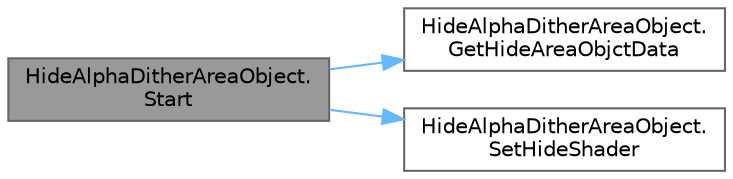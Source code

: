 digraph "HideAlphaDitherAreaObject.Start"
{
 // LATEX_PDF_SIZE
  bgcolor="transparent";
  edge [fontname=Helvetica,fontsize=10,labelfontname=Helvetica,labelfontsize=10];
  node [fontname=Helvetica,fontsize=10,shape=box,height=0.2,width=0.4];
  rankdir="LR";
  Node1 [id="Node000001",label="HideAlphaDitherAreaObject.\lStart",height=0.2,width=0.4,color="gray40", fillcolor="grey60", style="filled", fontcolor="black",tooltip=" "];
  Node1 -> Node2 [id="edge1_Node000001_Node000002",color="steelblue1",style="solid",tooltip=" "];
  Node2 [id="Node000002",label="HideAlphaDitherAreaObject.\lGetHideAreaObjctData",height=0.2,width=0.4,color="grey40", fillcolor="white", style="filled",URL="$class_hide_alpha_dither_area_object.html#a2008410018f997fe516755de4276d04a",tooltip=" "];
  Node1 -> Node3 [id="edge2_Node000001_Node000003",color="steelblue1",style="solid",tooltip=" "];
  Node3 [id="Node000003",label="HideAlphaDitherAreaObject.\lSetHideShader",height=0.2,width=0.4,color="grey40", fillcolor="white", style="filled",URL="$class_hide_alpha_dither_area_object.html#a16a5cb561925bc987fa16cf22f673e55",tooltip=" "];
}
